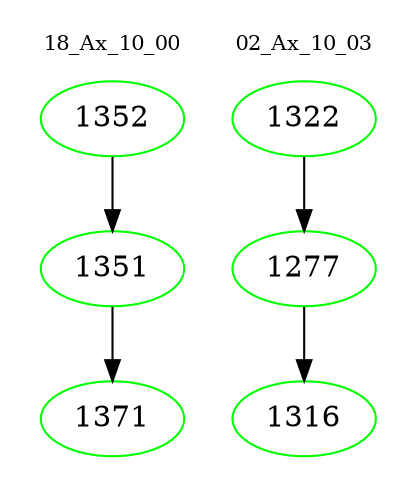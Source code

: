 digraph{
subgraph cluster_0 {
color = white
label = "18_Ax_10_00";
fontsize=10;
T0_1352 [label="1352", color="green"]
T0_1352 -> T0_1351 [color="black"]
T0_1351 [label="1351", color="green"]
T0_1351 -> T0_1371 [color="black"]
T0_1371 [label="1371", color="green"]
}
subgraph cluster_1 {
color = white
label = "02_Ax_10_03";
fontsize=10;
T1_1322 [label="1322", color="green"]
T1_1322 -> T1_1277 [color="black"]
T1_1277 [label="1277", color="green"]
T1_1277 -> T1_1316 [color="black"]
T1_1316 [label="1316", color="green"]
}
}
